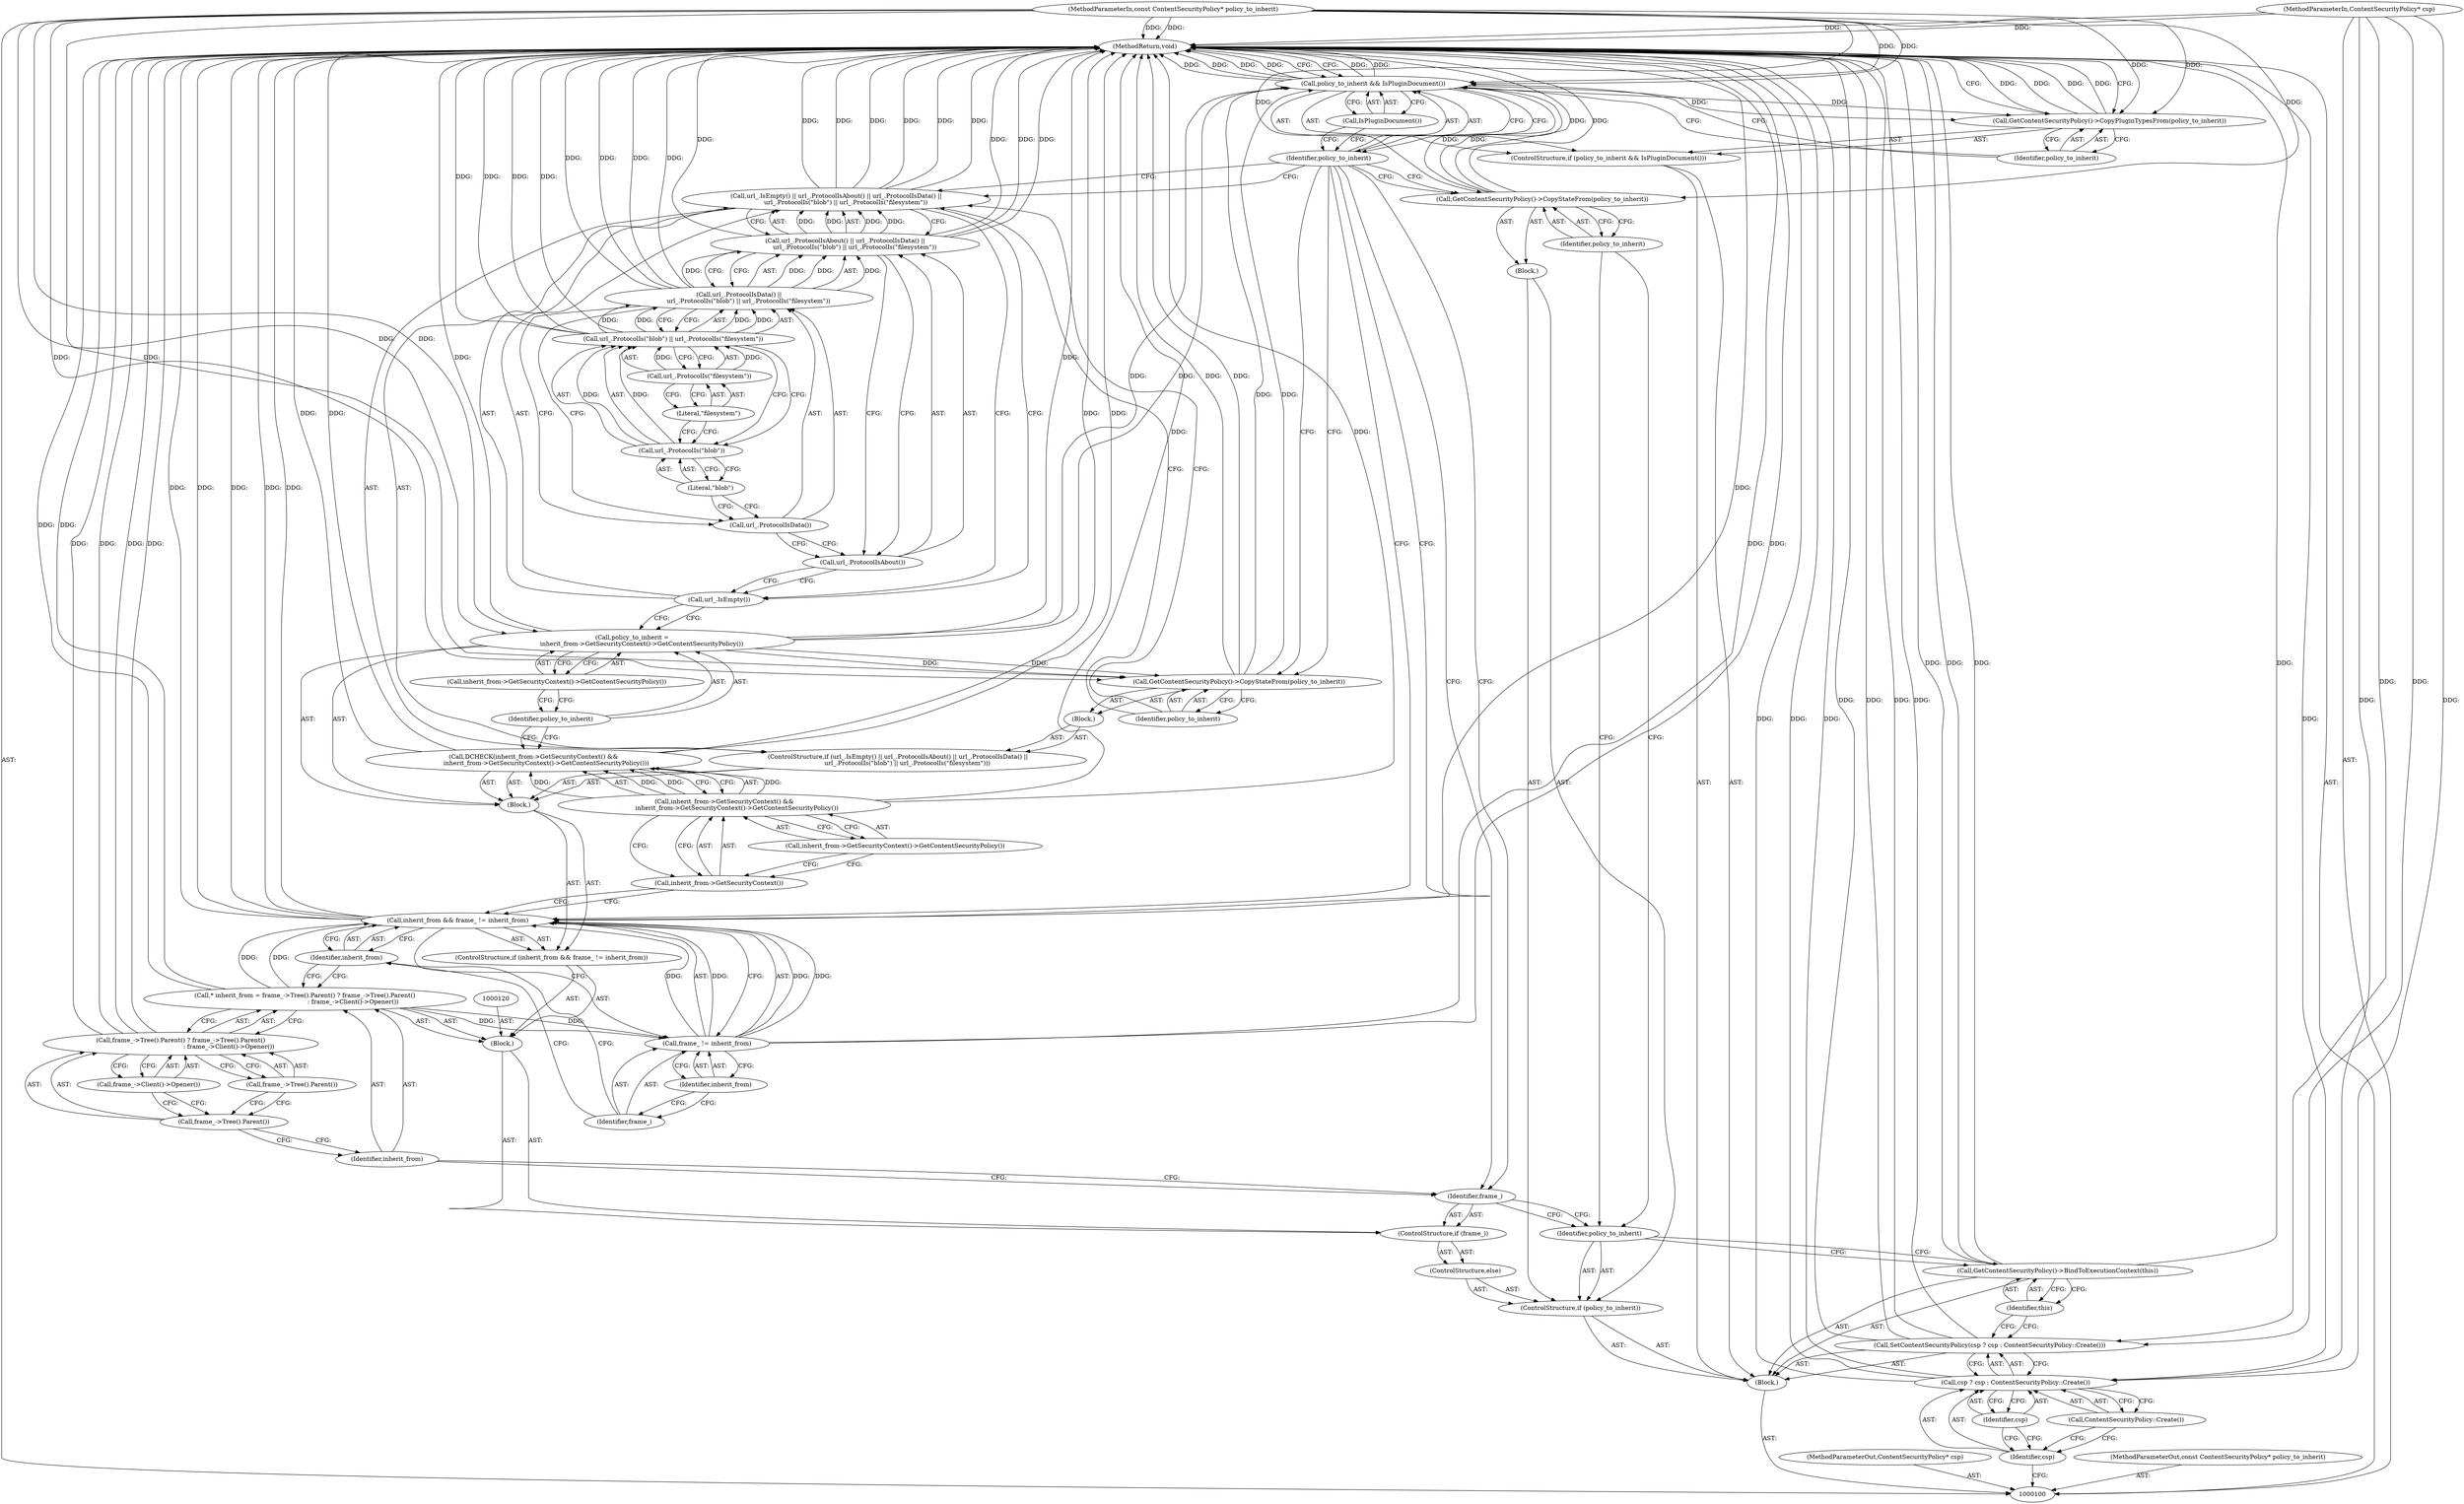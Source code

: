 digraph "0_Chrome_209f225b2d51334eaf69ffdf002e25eaa1e0d448" {
"1000162" [label="(MethodReturn,void)"];
"1000118" [label="(Identifier,frame_)"];
"1000116" [label="(ControlStructure,else)"];
"1000117" [label="(ControlStructure,if (frame_))"];
"1000122" [label="(Identifier,inherit_from)"];
"1000123" [label="(Call,frame_->Tree().Parent() ? frame_->Tree().Parent()\n                                                  : frame_->Client()->Opener())"];
"1000124" [label="(Call,frame_->Tree().Parent())"];
"1000119" [label="(Block,)"];
"1000125" [label="(Call,frame_->Tree().Parent())"];
"1000121" [label="(Call,* inherit_from = frame_->Tree().Parent() ? frame_->Tree().Parent()\n                                                  : frame_->Client()->Opener())"];
"1000126" [label="(Call,frame_->Client()->Opener())"];
"1000130" [label="(Call,frame_ != inherit_from)"];
"1000131" [label="(Identifier,frame_)"];
"1000132" [label="(Identifier,inherit_from)"];
"1000127" [label="(ControlStructure,if (inherit_from && frame_ != inherit_from))"];
"1000133" [label="(Block,)"];
"1000128" [label="(Call,inherit_from && frame_ != inherit_from)"];
"1000129" [label="(Identifier,inherit_from)"];
"1000135" [label="(Call,inherit_from->GetSecurityContext() &&\n             inherit_from->GetSecurityContext()->GetContentSecurityPolicy())"];
"1000136" [label="(Call,inherit_from->GetSecurityContext())"];
"1000134" [label="(Call,DCHECK(inherit_from->GetSecurityContext() &&\n             inherit_from->GetSecurityContext()->GetContentSecurityPolicy()))"];
"1000137" [label="(Call,inherit_from->GetSecurityContext()->GetContentSecurityPolicy())"];
"1000138" [label="(Call,policy_to_inherit =\n          inherit_from->GetSecurityContext()->GetContentSecurityPolicy())"];
"1000139" [label="(Identifier,policy_to_inherit)"];
"1000140" [label="(Call,inherit_from->GetSecurityContext()->GetContentSecurityPolicy())"];
"1000142" [label="(Call,url_.IsEmpty() || url_.ProtocolIsAbout() || url_.ProtocolIsData() ||\n          url_.ProtocolIs(\"blob\") || url_.ProtocolIs(\"filesystem\"))"];
"1000143" [label="(Call,url_.IsEmpty())"];
"1000144" [label="(Call,url_.ProtocolIsAbout() || url_.ProtocolIsData() ||\n          url_.ProtocolIs(\"blob\") || url_.ProtocolIs(\"filesystem\"))"];
"1000145" [label="(Call,url_.ProtocolIsAbout())"];
"1000146" [label="(Call,url_.ProtocolIsData() ||\n          url_.ProtocolIs(\"blob\") || url_.ProtocolIs(\"filesystem\"))"];
"1000147" [label="(Call,url_.ProtocolIsData())"];
"1000141" [label="(ControlStructure,if (url_.IsEmpty() || url_.ProtocolIsAbout() || url_.ProtocolIsData() ||\n          url_.ProtocolIs(\"blob\") || url_.ProtocolIs(\"filesystem\")))"];
"1000148" [label="(Call,url_.ProtocolIs(\"blob\") || url_.ProtocolIs(\"filesystem\"))"];
"1000149" [label="(Call,url_.ProtocolIs(\"blob\"))"];
"1000150" [label="(Literal,\"blob\")"];
"1000151" [label="(Call,url_.ProtocolIs(\"filesystem\"))"];
"1000152" [label="(Literal,\"filesystem\")"];
"1000153" [label="(Block,)"];
"1000101" [label="(MethodParameterIn,ContentSecurityPolicy* csp)"];
"1000247" [label="(MethodParameterOut,ContentSecurityPolicy* csp)"];
"1000155" [label="(Identifier,policy_to_inherit)"];
"1000154" [label="(Call,GetContentSecurityPolicy()->CopyStateFrom(policy_to_inherit))"];
"1000159" [label="(Call,IsPluginDocument())"];
"1000156" [label="(ControlStructure,if (policy_to_inherit && IsPluginDocument()))"];
"1000157" [label="(Call,policy_to_inherit && IsPluginDocument())"];
"1000158" [label="(Identifier,policy_to_inherit)"];
"1000160" [label="(Call,GetContentSecurityPolicy()->CopyPluginTypesFrom(policy_to_inherit))"];
"1000161" [label="(Identifier,policy_to_inherit)"];
"1000102" [label="(MethodParameterIn,const ContentSecurityPolicy* policy_to_inherit)"];
"1000248" [label="(MethodParameterOut,const ContentSecurityPolicy* policy_to_inherit)"];
"1000103" [label="(Block,)"];
"1000105" [label="(Call,csp ? csp : ContentSecurityPolicy::Create())"];
"1000106" [label="(Identifier,csp)"];
"1000104" [label="(Call,SetContentSecurityPolicy(csp ? csp : ContentSecurityPolicy::Create()))"];
"1000107" [label="(Identifier,csp)"];
"1000108" [label="(Call,ContentSecurityPolicy::Create())"];
"1000109" [label="(Call,GetContentSecurityPolicy()->BindToExecutionContext(this))"];
"1000110" [label="(Identifier,this)"];
"1000111" [label="(ControlStructure,if (policy_to_inherit))"];
"1000113" [label="(Block,)"];
"1000112" [label="(Identifier,policy_to_inherit)"];
"1000114" [label="(Call,GetContentSecurityPolicy()->CopyStateFrom(policy_to_inherit))"];
"1000115" [label="(Identifier,policy_to_inherit)"];
"1000162" -> "1000100"  [label="AST: "];
"1000162" -> "1000160"  [label="CFG: "];
"1000162" -> "1000157"  [label="CFG: "];
"1000157" -> "1000162"  [label="DDG: "];
"1000157" -> "1000162"  [label="DDG: "];
"1000157" -> "1000162"  [label="DDG: "];
"1000142" -> "1000162"  [label="DDG: "];
"1000142" -> "1000162"  [label="DDG: "];
"1000142" -> "1000162"  [label="DDG: "];
"1000123" -> "1000162"  [label="DDG: "];
"1000123" -> "1000162"  [label="DDG: "];
"1000105" -> "1000162"  [label="DDG: "];
"1000105" -> "1000162"  [label="DDG: "];
"1000104" -> "1000162"  [label="DDG: "];
"1000104" -> "1000162"  [label="DDG: "];
"1000121" -> "1000162"  [label="DDG: "];
"1000138" -> "1000162"  [label="DDG: "];
"1000102" -> "1000162"  [label="DDG: "];
"1000154" -> "1000162"  [label="DDG: "];
"1000144" -> "1000162"  [label="DDG: "];
"1000144" -> "1000162"  [label="DDG: "];
"1000128" -> "1000162"  [label="DDG: "];
"1000128" -> "1000162"  [label="DDG: "];
"1000128" -> "1000162"  [label="DDG: "];
"1000148" -> "1000162"  [label="DDG: "];
"1000148" -> "1000162"  [label="DDG: "];
"1000114" -> "1000162"  [label="DDG: "];
"1000160" -> "1000162"  [label="DDG: "];
"1000160" -> "1000162"  [label="DDG: "];
"1000134" -> "1000162"  [label="DDG: "];
"1000134" -> "1000162"  [label="DDG: "];
"1000146" -> "1000162"  [label="DDG: "];
"1000146" -> "1000162"  [label="DDG: "];
"1000101" -> "1000162"  [label="DDG: "];
"1000109" -> "1000162"  [label="DDG: "];
"1000109" -> "1000162"  [label="DDG: "];
"1000135" -> "1000162"  [label="DDG: "];
"1000130" -> "1000162"  [label="DDG: "];
"1000118" -> "1000117"  [label="AST: "];
"1000118" -> "1000112"  [label="CFG: "];
"1000122" -> "1000118"  [label="CFG: "];
"1000158" -> "1000118"  [label="CFG: "];
"1000116" -> "1000111"  [label="AST: "];
"1000117" -> "1000116"  [label="AST: "];
"1000117" -> "1000116"  [label="AST: "];
"1000118" -> "1000117"  [label="AST: "];
"1000119" -> "1000117"  [label="AST: "];
"1000122" -> "1000121"  [label="AST: "];
"1000122" -> "1000118"  [label="CFG: "];
"1000124" -> "1000122"  [label="CFG: "];
"1000123" -> "1000121"  [label="AST: "];
"1000123" -> "1000125"  [label="CFG: "];
"1000123" -> "1000126"  [label="CFG: "];
"1000124" -> "1000123"  [label="AST: "];
"1000125" -> "1000123"  [label="AST: "];
"1000126" -> "1000123"  [label="AST: "];
"1000121" -> "1000123"  [label="CFG: "];
"1000123" -> "1000162"  [label="DDG: "];
"1000123" -> "1000162"  [label="DDG: "];
"1000124" -> "1000123"  [label="AST: "];
"1000124" -> "1000122"  [label="CFG: "];
"1000125" -> "1000124"  [label="CFG: "];
"1000126" -> "1000124"  [label="CFG: "];
"1000119" -> "1000117"  [label="AST: "];
"1000120" -> "1000119"  [label="AST: "];
"1000121" -> "1000119"  [label="AST: "];
"1000127" -> "1000119"  [label="AST: "];
"1000125" -> "1000123"  [label="AST: "];
"1000125" -> "1000124"  [label="CFG: "];
"1000123" -> "1000125"  [label="CFG: "];
"1000121" -> "1000119"  [label="AST: "];
"1000121" -> "1000123"  [label="CFG: "];
"1000122" -> "1000121"  [label="AST: "];
"1000123" -> "1000121"  [label="AST: "];
"1000129" -> "1000121"  [label="CFG: "];
"1000121" -> "1000162"  [label="DDG: "];
"1000121" -> "1000128"  [label="DDG: "];
"1000121" -> "1000130"  [label="DDG: "];
"1000126" -> "1000123"  [label="AST: "];
"1000126" -> "1000124"  [label="CFG: "];
"1000123" -> "1000126"  [label="CFG: "];
"1000130" -> "1000128"  [label="AST: "];
"1000130" -> "1000132"  [label="CFG: "];
"1000131" -> "1000130"  [label="AST: "];
"1000132" -> "1000130"  [label="AST: "];
"1000128" -> "1000130"  [label="CFG: "];
"1000130" -> "1000162"  [label="DDG: "];
"1000130" -> "1000128"  [label="DDG: "];
"1000130" -> "1000128"  [label="DDG: "];
"1000121" -> "1000130"  [label="DDG: "];
"1000131" -> "1000130"  [label="AST: "];
"1000131" -> "1000129"  [label="CFG: "];
"1000132" -> "1000131"  [label="CFG: "];
"1000132" -> "1000130"  [label="AST: "];
"1000132" -> "1000131"  [label="CFG: "];
"1000130" -> "1000132"  [label="CFG: "];
"1000127" -> "1000119"  [label="AST: "];
"1000128" -> "1000127"  [label="AST: "];
"1000133" -> "1000127"  [label="AST: "];
"1000133" -> "1000127"  [label="AST: "];
"1000134" -> "1000133"  [label="AST: "];
"1000138" -> "1000133"  [label="AST: "];
"1000141" -> "1000133"  [label="AST: "];
"1000128" -> "1000127"  [label="AST: "];
"1000128" -> "1000129"  [label="CFG: "];
"1000128" -> "1000130"  [label="CFG: "];
"1000129" -> "1000128"  [label="AST: "];
"1000130" -> "1000128"  [label="AST: "];
"1000136" -> "1000128"  [label="CFG: "];
"1000158" -> "1000128"  [label="CFG: "];
"1000128" -> "1000162"  [label="DDG: "];
"1000128" -> "1000162"  [label="DDG: "];
"1000128" -> "1000162"  [label="DDG: "];
"1000130" -> "1000128"  [label="DDG: "];
"1000130" -> "1000128"  [label="DDG: "];
"1000121" -> "1000128"  [label="DDG: "];
"1000129" -> "1000128"  [label="AST: "];
"1000129" -> "1000121"  [label="CFG: "];
"1000131" -> "1000129"  [label="CFG: "];
"1000128" -> "1000129"  [label="CFG: "];
"1000135" -> "1000134"  [label="AST: "];
"1000135" -> "1000136"  [label="CFG: "];
"1000135" -> "1000137"  [label="CFG: "];
"1000136" -> "1000135"  [label="AST: "];
"1000137" -> "1000135"  [label="AST: "];
"1000134" -> "1000135"  [label="CFG: "];
"1000135" -> "1000162"  [label="DDG: "];
"1000135" -> "1000134"  [label="DDG: "];
"1000135" -> "1000134"  [label="DDG: "];
"1000136" -> "1000135"  [label="AST: "];
"1000136" -> "1000128"  [label="CFG: "];
"1000137" -> "1000136"  [label="CFG: "];
"1000135" -> "1000136"  [label="CFG: "];
"1000134" -> "1000133"  [label="AST: "];
"1000134" -> "1000135"  [label="CFG: "];
"1000135" -> "1000134"  [label="AST: "];
"1000139" -> "1000134"  [label="CFG: "];
"1000134" -> "1000162"  [label="DDG: "];
"1000134" -> "1000162"  [label="DDG: "];
"1000135" -> "1000134"  [label="DDG: "];
"1000135" -> "1000134"  [label="DDG: "];
"1000137" -> "1000135"  [label="AST: "];
"1000137" -> "1000136"  [label="CFG: "];
"1000135" -> "1000137"  [label="CFG: "];
"1000138" -> "1000133"  [label="AST: "];
"1000138" -> "1000140"  [label="CFG: "];
"1000139" -> "1000138"  [label="AST: "];
"1000140" -> "1000138"  [label="AST: "];
"1000143" -> "1000138"  [label="CFG: "];
"1000138" -> "1000162"  [label="DDG: "];
"1000102" -> "1000138"  [label="DDG: "];
"1000138" -> "1000154"  [label="DDG: "];
"1000138" -> "1000157"  [label="DDG: "];
"1000139" -> "1000138"  [label="AST: "];
"1000139" -> "1000134"  [label="CFG: "];
"1000140" -> "1000139"  [label="CFG: "];
"1000140" -> "1000138"  [label="AST: "];
"1000140" -> "1000139"  [label="CFG: "];
"1000138" -> "1000140"  [label="CFG: "];
"1000142" -> "1000141"  [label="AST: "];
"1000142" -> "1000143"  [label="CFG: "];
"1000142" -> "1000144"  [label="CFG: "];
"1000143" -> "1000142"  [label="AST: "];
"1000144" -> "1000142"  [label="AST: "];
"1000155" -> "1000142"  [label="CFG: "];
"1000158" -> "1000142"  [label="CFG: "];
"1000142" -> "1000162"  [label="DDG: "];
"1000142" -> "1000162"  [label="DDG: "];
"1000142" -> "1000162"  [label="DDG: "];
"1000144" -> "1000142"  [label="DDG: "];
"1000144" -> "1000142"  [label="DDG: "];
"1000143" -> "1000142"  [label="AST: "];
"1000143" -> "1000138"  [label="CFG: "];
"1000145" -> "1000143"  [label="CFG: "];
"1000142" -> "1000143"  [label="CFG: "];
"1000144" -> "1000142"  [label="AST: "];
"1000144" -> "1000145"  [label="CFG: "];
"1000144" -> "1000146"  [label="CFG: "];
"1000145" -> "1000144"  [label="AST: "];
"1000146" -> "1000144"  [label="AST: "];
"1000142" -> "1000144"  [label="CFG: "];
"1000144" -> "1000162"  [label="DDG: "];
"1000144" -> "1000162"  [label="DDG: "];
"1000144" -> "1000142"  [label="DDG: "];
"1000144" -> "1000142"  [label="DDG: "];
"1000146" -> "1000144"  [label="DDG: "];
"1000146" -> "1000144"  [label="DDG: "];
"1000145" -> "1000144"  [label="AST: "];
"1000145" -> "1000143"  [label="CFG: "];
"1000147" -> "1000145"  [label="CFG: "];
"1000144" -> "1000145"  [label="CFG: "];
"1000146" -> "1000144"  [label="AST: "];
"1000146" -> "1000147"  [label="CFG: "];
"1000146" -> "1000148"  [label="CFG: "];
"1000147" -> "1000146"  [label="AST: "];
"1000148" -> "1000146"  [label="AST: "];
"1000144" -> "1000146"  [label="CFG: "];
"1000146" -> "1000162"  [label="DDG: "];
"1000146" -> "1000162"  [label="DDG: "];
"1000146" -> "1000144"  [label="DDG: "];
"1000146" -> "1000144"  [label="DDG: "];
"1000148" -> "1000146"  [label="DDG: "];
"1000148" -> "1000146"  [label="DDG: "];
"1000147" -> "1000146"  [label="AST: "];
"1000147" -> "1000145"  [label="CFG: "];
"1000150" -> "1000147"  [label="CFG: "];
"1000146" -> "1000147"  [label="CFG: "];
"1000141" -> "1000133"  [label="AST: "];
"1000142" -> "1000141"  [label="AST: "];
"1000153" -> "1000141"  [label="AST: "];
"1000148" -> "1000146"  [label="AST: "];
"1000148" -> "1000149"  [label="CFG: "];
"1000148" -> "1000151"  [label="CFG: "];
"1000149" -> "1000148"  [label="AST: "];
"1000151" -> "1000148"  [label="AST: "];
"1000146" -> "1000148"  [label="CFG: "];
"1000148" -> "1000162"  [label="DDG: "];
"1000148" -> "1000162"  [label="DDG: "];
"1000148" -> "1000146"  [label="DDG: "];
"1000148" -> "1000146"  [label="DDG: "];
"1000149" -> "1000148"  [label="DDG: "];
"1000151" -> "1000148"  [label="DDG: "];
"1000149" -> "1000148"  [label="AST: "];
"1000149" -> "1000150"  [label="CFG: "];
"1000150" -> "1000149"  [label="AST: "];
"1000152" -> "1000149"  [label="CFG: "];
"1000148" -> "1000149"  [label="CFG: "];
"1000149" -> "1000148"  [label="DDG: "];
"1000150" -> "1000149"  [label="AST: "];
"1000150" -> "1000147"  [label="CFG: "];
"1000149" -> "1000150"  [label="CFG: "];
"1000151" -> "1000148"  [label="AST: "];
"1000151" -> "1000152"  [label="CFG: "];
"1000152" -> "1000151"  [label="AST: "];
"1000148" -> "1000151"  [label="CFG: "];
"1000151" -> "1000148"  [label="DDG: "];
"1000152" -> "1000151"  [label="AST: "];
"1000152" -> "1000149"  [label="CFG: "];
"1000151" -> "1000152"  [label="CFG: "];
"1000153" -> "1000141"  [label="AST: "];
"1000154" -> "1000153"  [label="AST: "];
"1000101" -> "1000100"  [label="AST: "];
"1000101" -> "1000162"  [label="DDG: "];
"1000101" -> "1000104"  [label="DDG: "];
"1000101" -> "1000105"  [label="DDG: "];
"1000247" -> "1000100"  [label="AST: "];
"1000155" -> "1000154"  [label="AST: "];
"1000155" -> "1000142"  [label="CFG: "];
"1000154" -> "1000155"  [label="CFG: "];
"1000154" -> "1000153"  [label="AST: "];
"1000154" -> "1000155"  [label="CFG: "];
"1000155" -> "1000154"  [label="AST: "];
"1000158" -> "1000154"  [label="CFG: "];
"1000154" -> "1000162"  [label="DDG: "];
"1000138" -> "1000154"  [label="DDG: "];
"1000102" -> "1000154"  [label="DDG: "];
"1000154" -> "1000157"  [label="DDG: "];
"1000159" -> "1000157"  [label="AST: "];
"1000159" -> "1000158"  [label="CFG: "];
"1000157" -> "1000159"  [label="CFG: "];
"1000156" -> "1000103"  [label="AST: "];
"1000157" -> "1000156"  [label="AST: "];
"1000160" -> "1000156"  [label="AST: "];
"1000157" -> "1000156"  [label="AST: "];
"1000157" -> "1000158"  [label="CFG: "];
"1000157" -> "1000159"  [label="CFG: "];
"1000158" -> "1000157"  [label="AST: "];
"1000159" -> "1000157"  [label="AST: "];
"1000161" -> "1000157"  [label="CFG: "];
"1000162" -> "1000157"  [label="CFG: "];
"1000157" -> "1000162"  [label="DDG: "];
"1000157" -> "1000162"  [label="DDG: "];
"1000157" -> "1000162"  [label="DDG: "];
"1000138" -> "1000157"  [label="DDG: "];
"1000154" -> "1000157"  [label="DDG: "];
"1000114" -> "1000157"  [label="DDG: "];
"1000102" -> "1000157"  [label="DDG: "];
"1000157" -> "1000160"  [label="DDG: "];
"1000158" -> "1000157"  [label="AST: "];
"1000158" -> "1000114"  [label="CFG: "];
"1000158" -> "1000154"  [label="CFG: "];
"1000158" -> "1000142"  [label="CFG: "];
"1000158" -> "1000128"  [label="CFG: "];
"1000158" -> "1000118"  [label="CFG: "];
"1000159" -> "1000158"  [label="CFG: "];
"1000157" -> "1000158"  [label="CFG: "];
"1000160" -> "1000156"  [label="AST: "];
"1000160" -> "1000161"  [label="CFG: "];
"1000161" -> "1000160"  [label="AST: "];
"1000162" -> "1000160"  [label="CFG: "];
"1000160" -> "1000162"  [label="DDG: "];
"1000160" -> "1000162"  [label="DDG: "];
"1000157" -> "1000160"  [label="DDG: "];
"1000102" -> "1000160"  [label="DDG: "];
"1000161" -> "1000160"  [label="AST: "];
"1000161" -> "1000157"  [label="CFG: "];
"1000160" -> "1000161"  [label="CFG: "];
"1000102" -> "1000100"  [label="AST: "];
"1000102" -> "1000162"  [label="DDG: "];
"1000102" -> "1000114"  [label="DDG: "];
"1000102" -> "1000138"  [label="DDG: "];
"1000102" -> "1000154"  [label="DDG: "];
"1000102" -> "1000157"  [label="DDG: "];
"1000102" -> "1000160"  [label="DDG: "];
"1000248" -> "1000100"  [label="AST: "];
"1000103" -> "1000100"  [label="AST: "];
"1000104" -> "1000103"  [label="AST: "];
"1000109" -> "1000103"  [label="AST: "];
"1000111" -> "1000103"  [label="AST: "];
"1000156" -> "1000103"  [label="AST: "];
"1000105" -> "1000104"  [label="AST: "];
"1000105" -> "1000107"  [label="CFG: "];
"1000105" -> "1000108"  [label="CFG: "];
"1000106" -> "1000105"  [label="AST: "];
"1000107" -> "1000105"  [label="AST: "];
"1000108" -> "1000105"  [label="AST: "];
"1000104" -> "1000105"  [label="CFG: "];
"1000105" -> "1000162"  [label="DDG: "];
"1000105" -> "1000162"  [label="DDG: "];
"1000101" -> "1000105"  [label="DDG: "];
"1000106" -> "1000105"  [label="AST: "];
"1000106" -> "1000100"  [label="CFG: "];
"1000107" -> "1000106"  [label="CFG: "];
"1000108" -> "1000106"  [label="CFG: "];
"1000104" -> "1000103"  [label="AST: "];
"1000104" -> "1000105"  [label="CFG: "];
"1000105" -> "1000104"  [label="AST: "];
"1000110" -> "1000104"  [label="CFG: "];
"1000104" -> "1000162"  [label="DDG: "];
"1000104" -> "1000162"  [label="DDG: "];
"1000101" -> "1000104"  [label="DDG: "];
"1000107" -> "1000105"  [label="AST: "];
"1000107" -> "1000106"  [label="CFG: "];
"1000105" -> "1000107"  [label="CFG: "];
"1000108" -> "1000105"  [label="AST: "];
"1000108" -> "1000106"  [label="CFG: "];
"1000105" -> "1000108"  [label="CFG: "];
"1000109" -> "1000103"  [label="AST: "];
"1000109" -> "1000110"  [label="CFG: "];
"1000110" -> "1000109"  [label="AST: "];
"1000112" -> "1000109"  [label="CFG: "];
"1000109" -> "1000162"  [label="DDG: "];
"1000109" -> "1000162"  [label="DDG: "];
"1000110" -> "1000109"  [label="AST: "];
"1000110" -> "1000104"  [label="CFG: "];
"1000109" -> "1000110"  [label="CFG: "];
"1000111" -> "1000103"  [label="AST: "];
"1000112" -> "1000111"  [label="AST: "];
"1000113" -> "1000111"  [label="AST: "];
"1000116" -> "1000111"  [label="AST: "];
"1000113" -> "1000111"  [label="AST: "];
"1000114" -> "1000113"  [label="AST: "];
"1000112" -> "1000111"  [label="AST: "];
"1000112" -> "1000109"  [label="CFG: "];
"1000115" -> "1000112"  [label="CFG: "];
"1000118" -> "1000112"  [label="CFG: "];
"1000114" -> "1000113"  [label="AST: "];
"1000114" -> "1000115"  [label="CFG: "];
"1000115" -> "1000114"  [label="AST: "];
"1000158" -> "1000114"  [label="CFG: "];
"1000114" -> "1000162"  [label="DDG: "];
"1000102" -> "1000114"  [label="DDG: "];
"1000114" -> "1000157"  [label="DDG: "];
"1000115" -> "1000114"  [label="AST: "];
"1000115" -> "1000112"  [label="CFG: "];
"1000114" -> "1000115"  [label="CFG: "];
}
